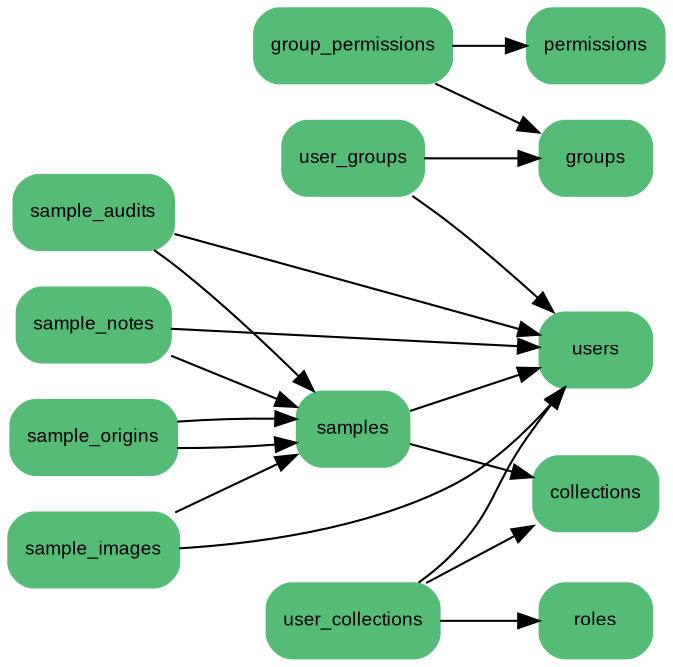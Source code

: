 digraph G {
  graph [rankdir=LR];
  node [shape=box,style="rounded,filled",color="#55bb77",fontname="Arial",fontsize=9];
  edge [fontname="Arial",fontsize=9];

  groups;
  users;
  permissions;
  collections;
  roles;
  samples;
  user_collections;
  user_groups;
  group_permissions;
  sample_origins;
  sample_audits;
  sample_notes;
  sample_images;

  user_collections->users;
  user_collections->collections;
  user_collections->roles;
  user_groups->users;
  user_groups->groups;
  group_permissions->groups;
  group_permissions->permissions;
  samples->collections;
  samples->users;
  sample_origins->samples;
  sample_origins->samples;
  sample_audits->samples;
  sample_audits->users;
  sample_notes->samples;
  sample_notes->users;
  sample_images->samples;
  sample_images->users;
}

